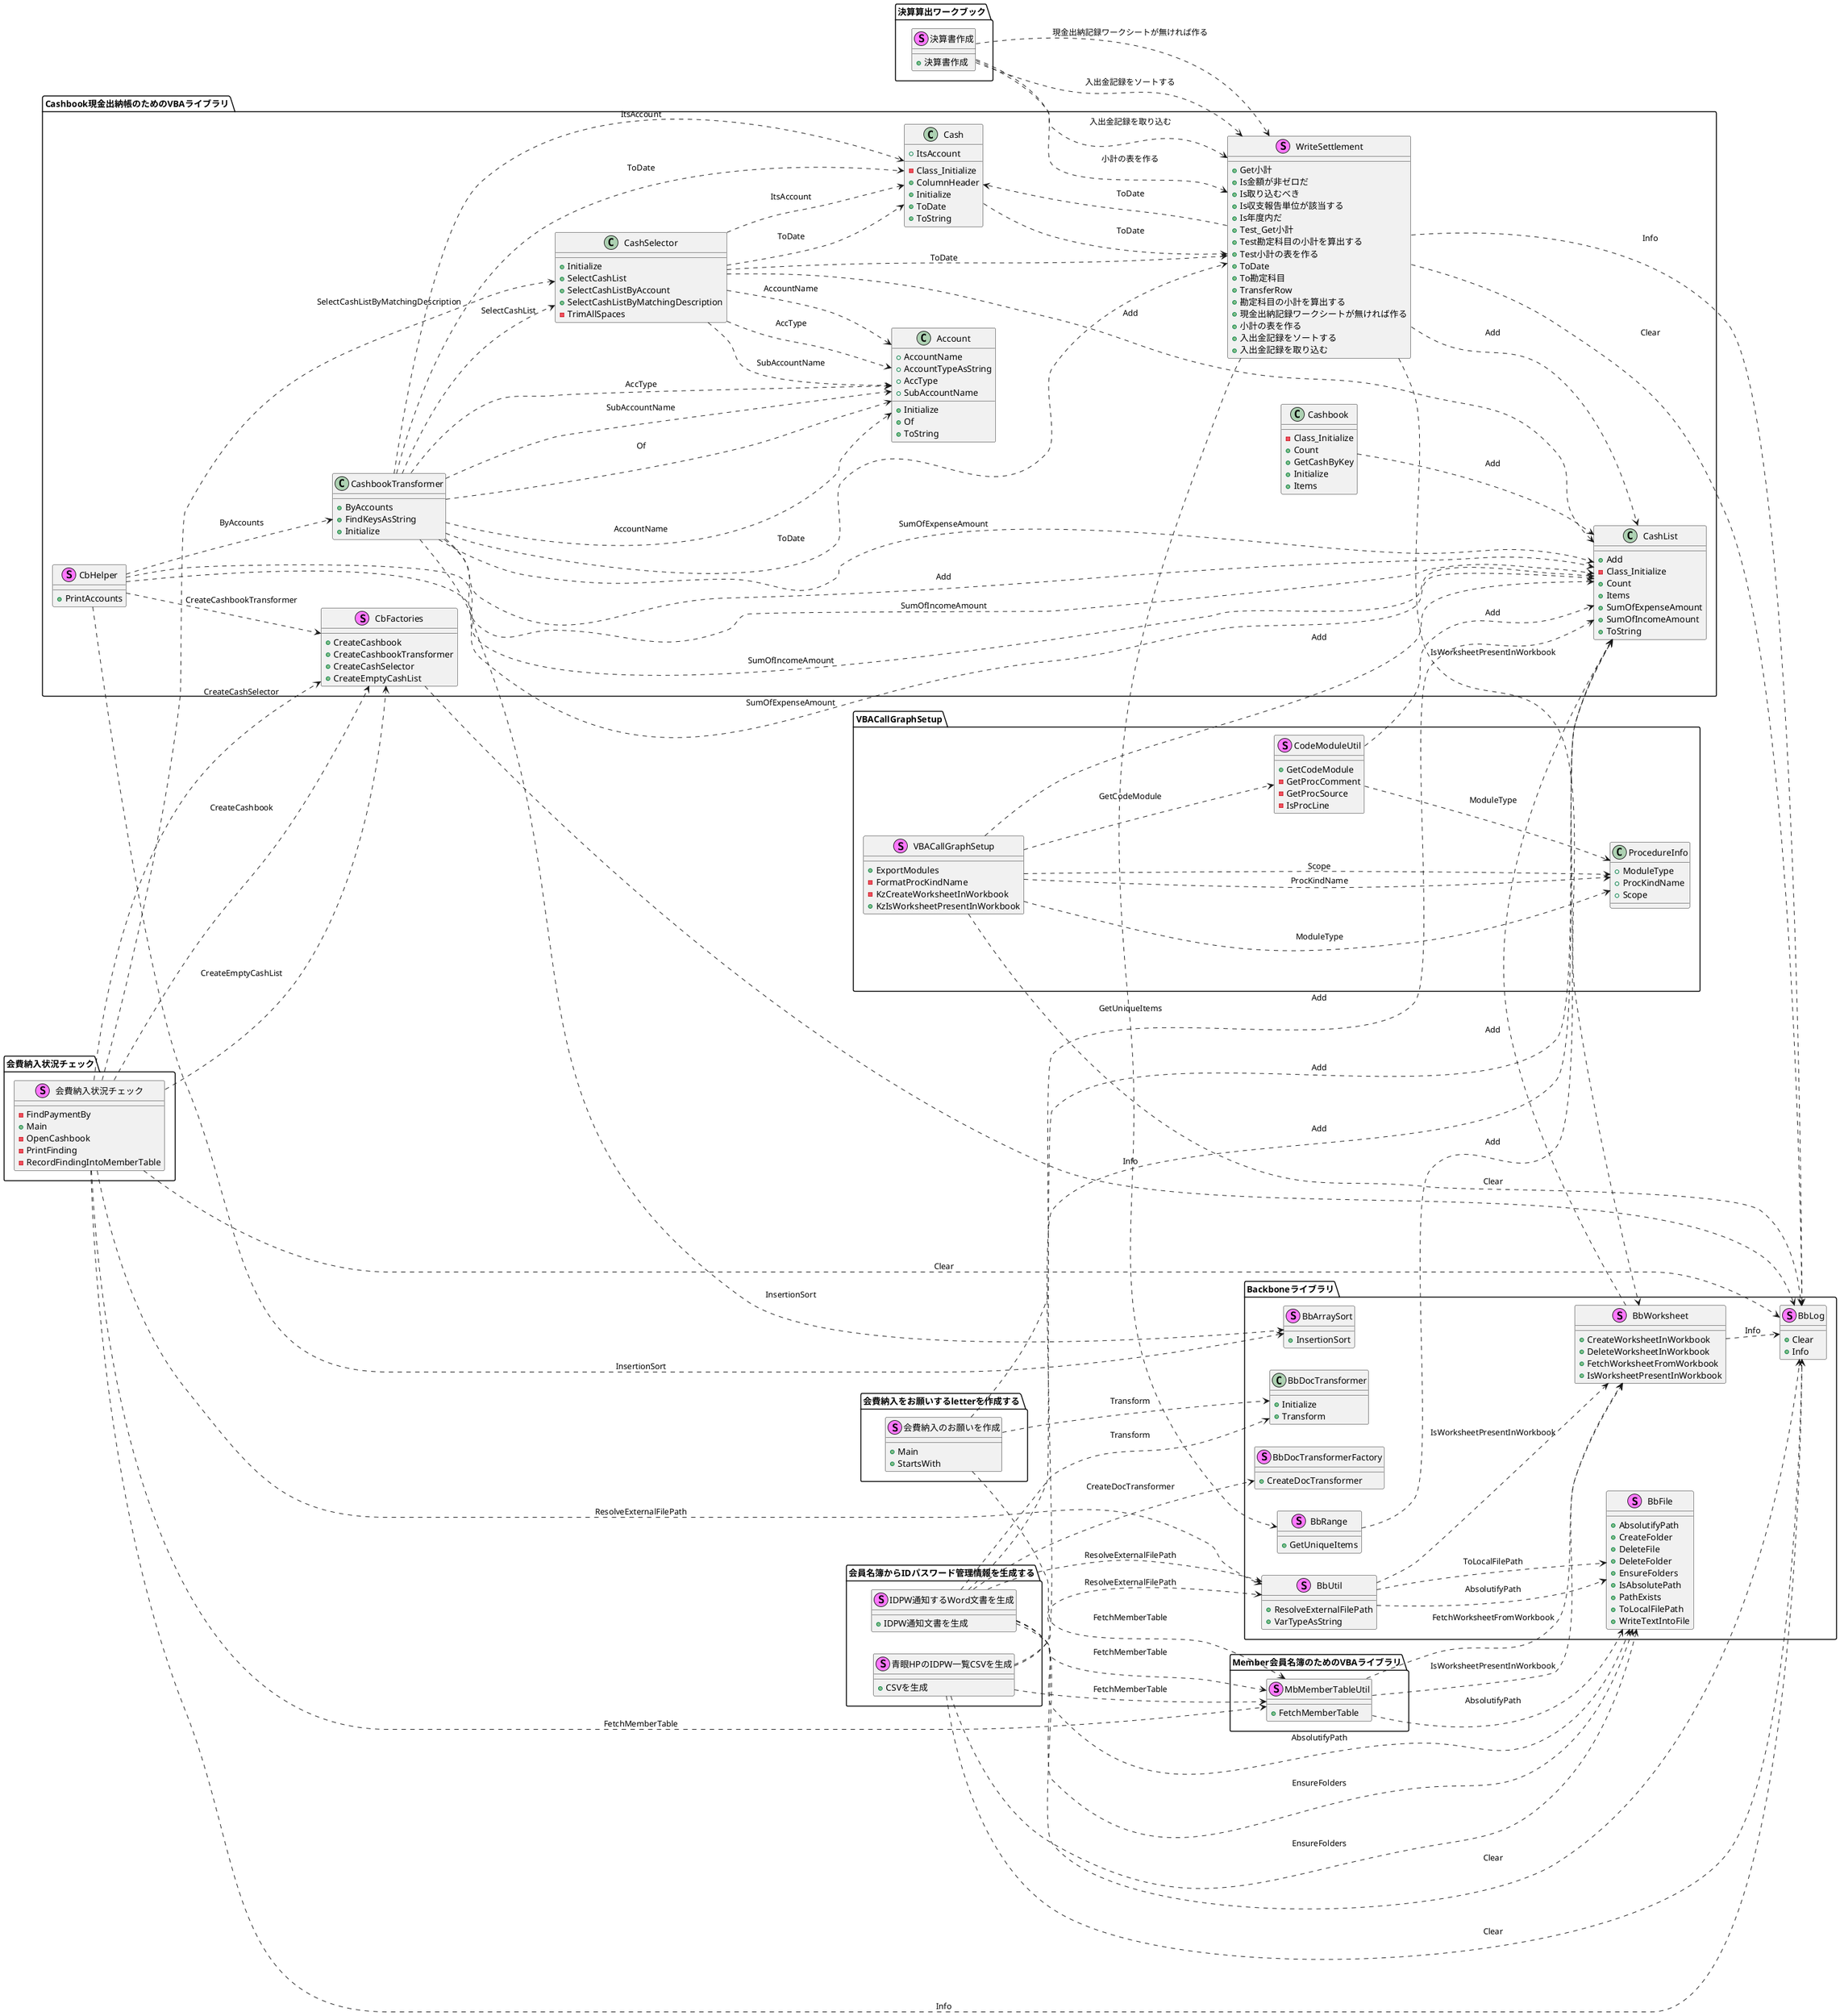 @startuml
left to right direction
package 会費納入状況チェック {
  stereotype 会費納入状況チェック {
    {method} -FindPaymentBy
    {method} +Main
    {method} -OpenCashbook
    {method} -PrintFinding
    {method} -RecordFindingIntoMemberTable
  }
}
package 会費納入をお願いするletterを作成する {
  stereotype 会費納入のお願いを作成 {
    {method} +Main
    {method} +StartsWith
  }
}
package 会員名簿からIDパスワード管理情報を生成する {
  stereotype IDPW通知するWord文書を生成 {
    {method} +IDPW通知文書を生成
  }
  stereotype 青眼HPのIDPW一覧CSVを生成 {
    {method} +CSVを生成
  }
}
package 決算算出ワークブック {
  stereotype 決算書作成 {
    {method} +決算書作成
  }
}
package Cashbook現金出納帳のためのVBAライブラリ {
  class Account {
    {field} +AccountName
    {field} +AccountTypeAsString
    {field} +AccType
    {method} +Initialize
    {method} +Of
    {field} +SubAccountName
    {method} +ToString
  }
  class Cash {
    {method} -Class_Initialize
    {method} +ColumnHeader
    {method} +Initialize
    {field} +ItsAccount
    {method} +ToDate
    {method} +ToString
  }
  class CashList {
    {method} +Add
    {method} -Class_Initialize
    {method} +Count
    {method} +Items
    {method} +SumOfExpenseAmount
    {method} +SumOfIncomeAmount
    {method} +ToString
  }
  class CashSelector {
    {method} +Initialize
    {method} +SelectCashList
    {method} +SelectCashListByAccount
    {method} +SelectCashListByMatchingDescription
    {method} -TrimAllSpaces
  }
  class Cashbook {
    {method} -Class_Initialize
    {method} +Count
    {method} +GetCashByKey
    {method} +Initialize
    {method} +Items
  }
  class CashbookTransformer {
    {method} +ByAccounts
    {method} +FindKeysAsString
    {method} +Initialize
  }
  stereotype CbFactories {
    {method} +CreateCashbook
    {method} +CreateCashbookTransformer
    {method} +CreateCashSelector
    {method} +CreateEmptyCashList
  }
  stereotype CbHelper {
    {method} +PrintAccounts
  }
  stereotype WriteSettlement {
    {method} +Get小計
    {method} +Is金額が非ゼロだ
    {method} +Is取り込むべき
    {method} +Is収支報告単位が該当する
    {method} +Is年度内だ
    {method} +Test_Get小計
    {method} +Test勘定科目の小計を算出する
    {method} +Test小計の表を作る
    {method} +ToDate
    {method} +To勘定科目
    {method} +TransferRow
    {method} +勘定科目の小計を算出する
    {method} +現金出納記録ワークシートが無ければ作る
    {method} +小計の表を作る
    {method} +入出金記録をソートする
    {method} +入出金記録を取り込む
  }
}
package Member会員名簿のためのVBAライブラリ {
  stereotype MbMemberTableUtil {
    {method} +FetchMemberTable
  }
}
package Backboneライブラリ {
  stereotype BbArraySort {
    {method} +InsertionSort
  }
  class BbDocTransformer {
    {method} +Initialize
    {method} +Transform
  }
  stereotype BbDocTransformerFactory {
    {method} +CreateDocTransformer
  }
  stereotype BbFile {
    {method} +AbsolutifyPath
    {method} +CreateFolder
    {method} +DeleteFile
    {method} +DeleteFolder
    {method} +EnsureFolders
    {method} +IsAbsolutePath
    {method} +PathExists
    {method} +ToLocalFilePath
    {method} +WriteTextIntoFile
  }
  stereotype BbLog {
    {method} +Clear
    {method} +Info
  }
  stereotype BbRange {
    {method} +GetUniqueItems
  }
  stereotype BbUtil {
    {method} +ResolveExternalFilePath
    {method} +VarTypeAsString
  }
  stereotype BbWorksheet {
    {method} +CreateWorksheetInWorkbook
    {method} +DeleteWorksheetInWorkbook
    {method} +FetchWorksheetFromWorkbook
    {method} +IsWorksheetPresentInWorkbook
  }
}
package VBACallGraphSetup {
  stereotype CodeModuleUtil {
    {method} +GetCodeModule
    {method} -GetProcComment
    {method} -GetProcSource
    {method} -IsProcLine
  }
  class ProcedureInfo {
    {field} +ModuleType
    {field} +ProcKindName
    {field} +Scope
  }
  stereotype VBACallGraphSetup {
    {method} +ExportModules
    {method} -FormatProcKindName
    {method} -KzCreateWorksheetInWorkbook
    {method} +KzIsWorksheetPresentInWorkbook
  }
}
Backboneライブラリ.BbRange ..> Cashbook現金出納帳のためのVBAライブラリ.CashList : Add
Backboneライブラリ.BbUtil ..> Backboneライブラリ.BbFile : AbsolutifyPath
Backboneライブラリ.BbUtil ..> Backboneライブラリ.BbFile : ToLocalFilePath
Backboneライブラリ.BbUtil ..> Backboneライブラリ.BbWorksheet : IsWorksheetPresentInWorkbook
Backboneライブラリ.BbWorksheet ..> Backboneライブラリ.BbLog : Info
Backboneライブラリ.BbWorksheet ..> Cashbook現金出納帳のためのVBAライブラリ.CashList : Add
Cashbook現金出納帳のためのVBAライブラリ.Cash ..> Cashbook現金出納帳のためのVBAライブラリ.WriteSettlement : ToDate
Cashbook現金出納帳のためのVBAライブラリ.CashSelector ..> Cashbook現金出納帳のためのVBAライブラリ.Account : AccType
Cashbook現金出納帳のためのVBAライブラリ.CashSelector ..> Cashbook現金出納帳のためのVBAライブラリ.Account : AccountName
Cashbook現金出納帳のためのVBAライブラリ.CashSelector ..> Cashbook現金出納帳のためのVBAライブラリ.Account : SubAccountName
Cashbook現金出納帳のためのVBAライブラリ.CashSelector ..> Cashbook現金出納帳のためのVBAライブラリ.Cash : ItsAccount
Cashbook現金出納帳のためのVBAライブラリ.CashSelector ..> Cashbook現金出納帳のためのVBAライブラリ.Cash : ToDate
Cashbook現金出納帳のためのVBAライブラリ.CashSelector ..> Cashbook現金出納帳のためのVBAライブラリ.CashList : Add
Cashbook現金出納帳のためのVBAライブラリ.CashSelector ..> Cashbook現金出納帳のためのVBAライブラリ.WriteSettlement : ToDate
Cashbook現金出納帳のためのVBAライブラリ.Cashbook ..> Cashbook現金出納帳のためのVBAライブラリ.CashList : Add
Cashbook現金出納帳のためのVBAライブラリ.CashbookTransformer ..> Backboneライブラリ.BbArraySort : InsertionSort
Cashbook現金出納帳のためのVBAライブラリ.CashbookTransformer ..> Cashbook現金出納帳のためのVBAライブラリ.Account : AccType
Cashbook現金出納帳のためのVBAライブラリ.CashbookTransformer ..> Cashbook現金出納帳のためのVBAライブラリ.Account : AccountName
Cashbook現金出納帳のためのVBAライブラリ.CashbookTransformer ..> Cashbook現金出納帳のためのVBAライブラリ.Account : Of
Cashbook現金出納帳のためのVBAライブラリ.CashbookTransformer ..> Cashbook現金出納帳のためのVBAライブラリ.Account : SubAccountName
Cashbook現金出納帳のためのVBAライブラリ.CashbookTransformer ..> Cashbook現金出納帳のためのVBAライブラリ.Cash : ItsAccount
Cashbook現金出納帳のためのVBAライブラリ.CashbookTransformer ..> Cashbook現金出納帳のためのVBAライブラリ.Cash : ToDate
Cashbook現金出納帳のためのVBAライブラリ.CashbookTransformer ..> Cashbook現金出納帳のためのVBAライブラリ.CashList : Add
Cashbook現金出納帳のためのVBAライブラリ.CashbookTransformer ..> Cashbook現金出納帳のためのVBAライブラリ.CashList : SumOfExpenseAmount
Cashbook現金出納帳のためのVBAライブラリ.CashbookTransformer ..> Cashbook現金出納帳のためのVBAライブラリ.CashList : SumOfIncomeAmount
Cashbook現金出納帳のためのVBAライブラリ.CashbookTransformer ..> Cashbook現金出納帳のためのVBAライブラリ.CashSelector : SelectCashList
Cashbook現金出納帳のためのVBAライブラリ.CashbookTransformer ..> Cashbook現金出納帳のためのVBAライブラリ.WriteSettlement : ToDate
Cashbook現金出納帳のためのVBAライブラリ.CbFactories ..> Backboneライブラリ.BbLog : Info
Cashbook現金出納帳のためのVBAライブラリ.CbHelper ..> Backboneライブラリ.BbArraySort : InsertionSort
Cashbook現金出納帳のためのVBAライブラリ.CbHelper ..> Cashbook現金出納帳のためのVBAライブラリ.CashList : SumOfExpenseAmount
Cashbook現金出納帳のためのVBAライブラリ.CbHelper ..> Cashbook現金出納帳のためのVBAライブラリ.CashList : SumOfIncomeAmount
Cashbook現金出納帳のためのVBAライブラリ.CbHelper ..> Cashbook現金出納帳のためのVBAライブラリ.CashbookTransformer : ByAccounts
Cashbook現金出納帳のためのVBAライブラリ.CbHelper ..> Cashbook現金出納帳のためのVBAライブラリ.CbFactories : CreateCashbookTransformer
Cashbook現金出納帳のためのVBAライブラリ.WriteSettlement ..> Backboneライブラリ.BbLog : Clear
Cashbook現金出納帳のためのVBAライブラリ.WriteSettlement ..> Backboneライブラリ.BbLog : Info
Cashbook現金出納帳のためのVBAライブラリ.WriteSettlement ..> Backboneライブラリ.BbRange : GetUniqueItems
Cashbook現金出納帳のためのVBAライブラリ.WriteSettlement ..> Backboneライブラリ.BbWorksheet : IsWorksheetPresentInWorkbook
Cashbook現金出納帳のためのVBAライブラリ.WriteSettlement ..> Cashbook現金出納帳のためのVBAライブラリ.Cash : ToDate
Cashbook現金出納帳のためのVBAライブラリ.WriteSettlement ..> Cashbook現金出納帳のためのVBAライブラリ.CashList : Add
Member会員名簿のためのVBAライブラリ.MbMemberTableUtil ..> Backboneライブラリ.BbFile : AbsolutifyPath
Member会員名簿のためのVBAライブラリ.MbMemberTableUtil ..> Backboneライブラリ.BbWorksheet : FetchWorksheetFromWorkbook
Member会員名簿のためのVBAライブラリ.MbMemberTableUtil ..> Backboneライブラリ.BbWorksheet : IsWorksheetPresentInWorkbook
VBACallGraphSetup.CodeModuleUtil ..> Cashbook現金出納帳のためのVBAライブラリ.CashList : Add
VBACallGraphSetup.CodeModuleUtil ..> VBACallGraphSetup.ProcedureInfo : ModuleType
VBACallGraphSetup.VBACallGraphSetup ..> Backboneライブラリ.BbLog : Clear
VBACallGraphSetup.VBACallGraphSetup ..> Cashbook現金出納帳のためのVBAライブラリ.CashList : Add
VBACallGraphSetup.VBACallGraphSetup ..> VBACallGraphSetup.CodeModuleUtil : GetCodeModule
VBACallGraphSetup.VBACallGraphSetup ..> VBACallGraphSetup.ProcedureInfo : ModuleType
VBACallGraphSetup.VBACallGraphSetup ..> VBACallGraphSetup.ProcedureInfo : ProcKindName
VBACallGraphSetup.VBACallGraphSetup ..> VBACallGraphSetup.ProcedureInfo : Scope
会員名簿からIDパスワード管理情報を生成する.IDPW通知するWord文書を生成 ..> Backboneライブラリ.BbDocTransformer : Transform
会員名簿からIDパスワード管理情報を生成する.IDPW通知するWord文書を生成 ..> Backboneライブラリ.BbDocTransformerFactory : CreateDocTransformer
会員名簿からIDパスワード管理情報を生成する.IDPW通知するWord文書を生成 ..> Backboneライブラリ.BbFile : AbsolutifyPath
会員名簿からIDパスワード管理情報を生成する.IDPW通知するWord文書を生成 ..> Backboneライブラリ.BbFile : EnsureFolders
会員名簿からIDパスワード管理情報を生成する.IDPW通知するWord文書を生成 ..> Backboneライブラリ.BbLog : Clear
会員名簿からIDパスワード管理情報を生成する.IDPW通知するWord文書を生成 ..> Backboneライブラリ.BbUtil : ResolveExternalFilePath
会員名簿からIDパスワード管理情報を生成する.IDPW通知するWord文書を生成 ..> Cashbook現金出納帳のためのVBAライブラリ.CashList : Add
会員名簿からIDパスワード管理情報を生成する.IDPW通知するWord文書を生成 ..> Member会員名簿のためのVBAライブラリ.MbMemberTableUtil : FetchMemberTable
会員名簿からIDパスワード管理情報を生成する.青眼HPのIDPW一覧CSVを生成 ..> Backboneライブラリ.BbFile : EnsureFolders
会員名簿からIDパスワード管理情報を生成する.青眼HPのIDPW一覧CSVを生成 ..> Backboneライブラリ.BbLog : Clear
会員名簿からIDパスワード管理情報を生成する.青眼HPのIDPW一覧CSVを生成 ..> Backboneライブラリ.BbUtil : ResolveExternalFilePath
会員名簿からIDパスワード管理情報を生成する.青眼HPのIDPW一覧CSVを生成 ..> Cashbook現金出納帳のためのVBAライブラリ.CashList : Add
会員名簿からIDパスワード管理情報を生成する.青眼HPのIDPW一覧CSVを生成 ..> Member会員名簿のためのVBAライブラリ.MbMemberTableUtil : FetchMemberTable
会費納入をお願いするletterを作成する.会費納入のお願いを作成 ..> Backboneライブラリ.BbDocTransformer : Transform
会費納入をお願いするletterを作成する.会費納入のお願いを作成 ..> Cashbook現金出納帳のためのVBAライブラリ.CashList : Add
会費納入をお願いするletterを作成する.会費納入のお願いを作成 ..> Member会員名簿のためのVBAライブラリ.MbMemberTableUtil : FetchMemberTable
会費納入状況チェック.会費納入状況チェック ..> Backboneライブラリ.BbLog : Clear
会費納入状況チェック.会費納入状況チェック ..> Backboneライブラリ.BbLog : Info
会費納入状況チェック.会費納入状況チェック ..> Backboneライブラリ.BbUtil : ResolveExternalFilePath
会費納入状況チェック.会費納入状況チェック ..> Cashbook現金出納帳のためのVBAライブラリ.CashSelector : SelectCashListByMatchingDescription
会費納入状況チェック.会費納入状況チェック ..> Cashbook現金出納帳のためのVBAライブラリ.CbFactories : CreateCashSelector
会費納入状況チェック.会費納入状況チェック ..> Cashbook現金出納帳のためのVBAライブラリ.CbFactories : CreateCashbook
会費納入状況チェック.会費納入状況チェック ..> Cashbook現金出納帳のためのVBAライブラリ.CbFactories : CreateEmptyCashList
会費納入状況チェック.会費納入状況チェック ..> Member会員名簿のためのVBAライブラリ.MbMemberTableUtil : FetchMemberTable
決算算出ワークブック.決算書作成 ..> Cashbook現金出納帳のためのVBAライブラリ.WriteSettlement : 入出金記録をソートする
決算算出ワークブック.決算書作成 ..> Cashbook現金出納帳のためのVBAライブラリ.WriteSettlement : 入出金記録を取り込む
決算算出ワークブック.決算書作成 ..> Cashbook現金出納帳のためのVBAライブラリ.WriteSettlement : 小計の表を作る
決算算出ワークブック.決算書作成 ..> Cashbook現金出納帳のためのVBAライブラリ.WriteSettlement : 現金出納記録ワークシートが無ければ作る
@enduml
